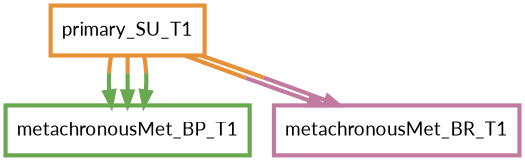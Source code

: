 digraph  {
dpi=600;size=3.5;
metachronousMet_BP_T1 [color="#6aa84fff", fillcolor=white, fontname=Lato, penwidth="3.0", shape=box];
metachronousMet_BR_T1 [color="#c27ba0ff", fillcolor=white, fontname=Lato, penwidth="3.0", shape=box];
primary_SU_T1 [color="#e69138ff", fillcolor=white, fontname=Lato, penwidth="3.0", shape=box];
primary_SU_T1 -> metachronousMet_BP_T1  [color="#e69138ff;0.5:#6aa84fff", key=0, penwidth=3];
primary_SU_T1 -> metachronousMet_BP_T1  [color="#e69138ff;0.5:#6aa84fff", key=1, penwidth=3];
primary_SU_T1 -> metachronousMet_BP_T1  [color="#e69138ff;0.5:#6aa84fff", key=2, penwidth=3];
primary_SU_T1 -> metachronousMet_BR_T1  [color="#e69138ff;0.5:#c27ba0ff", key=0, penwidth=3];
primary_SU_T1 -> metachronousMet_BR_T1  [color="#e69138ff;0.5:#c27ba0ff", key=1, penwidth=3];
}
